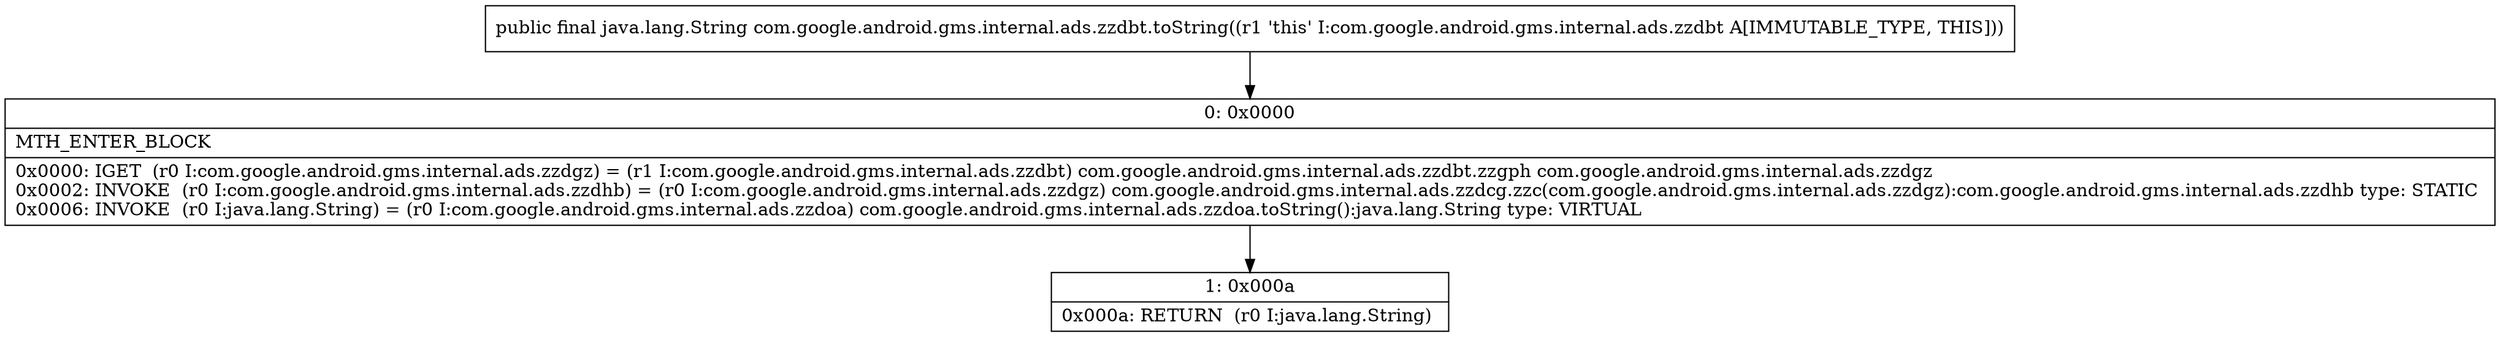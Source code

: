 digraph "CFG forcom.google.android.gms.internal.ads.zzdbt.toString()Ljava\/lang\/String;" {
Node_0 [shape=record,label="{0\:\ 0x0000|MTH_ENTER_BLOCK\l|0x0000: IGET  (r0 I:com.google.android.gms.internal.ads.zzdgz) = (r1 I:com.google.android.gms.internal.ads.zzdbt) com.google.android.gms.internal.ads.zzdbt.zzgph com.google.android.gms.internal.ads.zzdgz \l0x0002: INVOKE  (r0 I:com.google.android.gms.internal.ads.zzdhb) = (r0 I:com.google.android.gms.internal.ads.zzdgz) com.google.android.gms.internal.ads.zzdcg.zzc(com.google.android.gms.internal.ads.zzdgz):com.google.android.gms.internal.ads.zzdhb type: STATIC \l0x0006: INVOKE  (r0 I:java.lang.String) = (r0 I:com.google.android.gms.internal.ads.zzdoa) com.google.android.gms.internal.ads.zzdoa.toString():java.lang.String type: VIRTUAL \l}"];
Node_1 [shape=record,label="{1\:\ 0x000a|0x000a: RETURN  (r0 I:java.lang.String) \l}"];
MethodNode[shape=record,label="{public final java.lang.String com.google.android.gms.internal.ads.zzdbt.toString((r1 'this' I:com.google.android.gms.internal.ads.zzdbt A[IMMUTABLE_TYPE, THIS])) }"];
MethodNode -> Node_0;
Node_0 -> Node_1;
}

